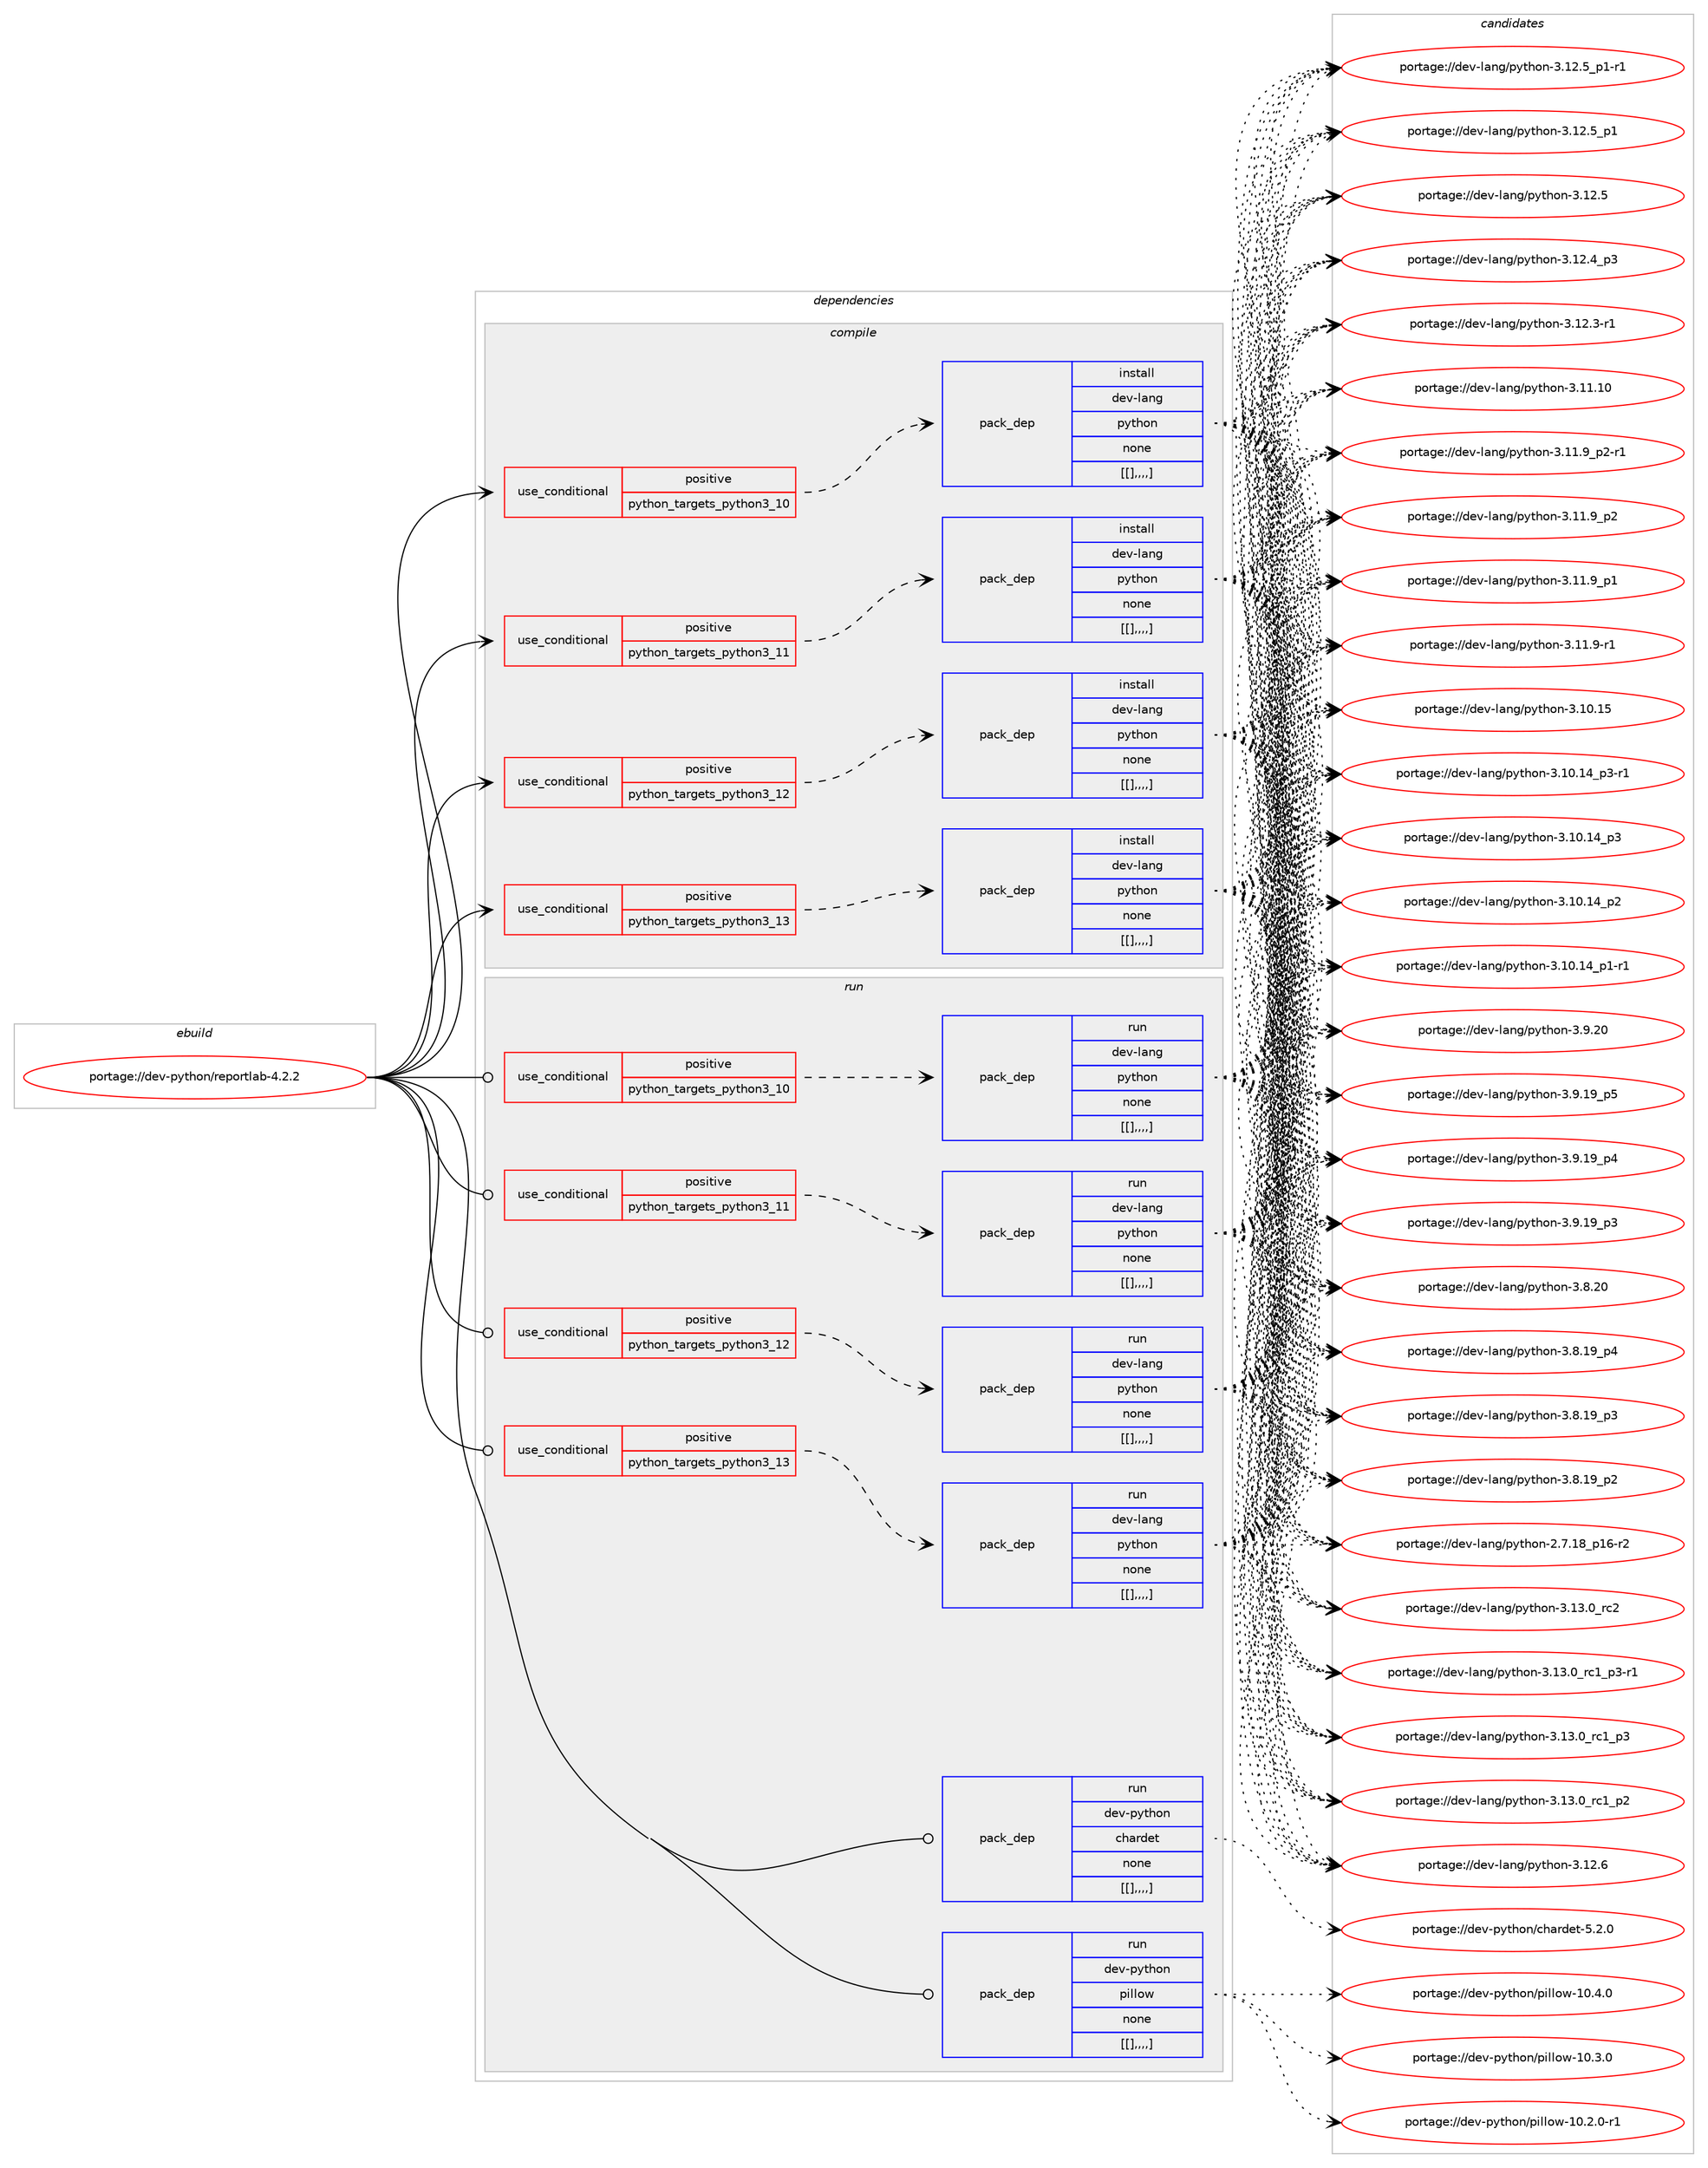 digraph prolog {

# *************
# Graph options
# *************

newrank=true;
concentrate=true;
compound=true;
graph [rankdir=LR,fontname=Helvetica,fontsize=10,ranksep=1.5];#, ranksep=2.5, nodesep=0.2];
edge  [arrowhead=vee];
node  [fontname=Helvetica,fontsize=10];

# **********
# The ebuild
# **********

subgraph cluster_leftcol {
color=gray;
label=<<i>ebuild</i>>;
id [label="portage://dev-python/reportlab-4.2.2", color=red, width=4, href="../dev-python/reportlab-4.2.2.svg"];
}

# ****************
# The dependencies
# ****************

subgraph cluster_midcol {
color=gray;
label=<<i>dependencies</i>>;
subgraph cluster_compile {
fillcolor="#eeeeee";
style=filled;
label=<<i>compile</i>>;
subgraph cond39956 {
dependency163893 [label=<<TABLE BORDER="0" CELLBORDER="1" CELLSPACING="0" CELLPADDING="4"><TR><TD ROWSPAN="3" CELLPADDING="10">use_conditional</TD></TR><TR><TD>positive</TD></TR><TR><TD>python_targets_python3_10</TD></TR></TABLE>>, shape=none, color=red];
subgraph pack122676 {
dependency163894 [label=<<TABLE BORDER="0" CELLBORDER="1" CELLSPACING="0" CELLPADDING="4" WIDTH="220"><TR><TD ROWSPAN="6" CELLPADDING="30">pack_dep</TD></TR><TR><TD WIDTH="110">install</TD></TR><TR><TD>dev-lang</TD></TR><TR><TD>python</TD></TR><TR><TD>none</TD></TR><TR><TD>[[],,,,]</TD></TR></TABLE>>, shape=none, color=blue];
}
dependency163893:e -> dependency163894:w [weight=20,style="dashed",arrowhead="vee"];
}
id:e -> dependency163893:w [weight=20,style="solid",arrowhead="vee"];
subgraph cond39957 {
dependency163895 [label=<<TABLE BORDER="0" CELLBORDER="1" CELLSPACING="0" CELLPADDING="4"><TR><TD ROWSPAN="3" CELLPADDING="10">use_conditional</TD></TR><TR><TD>positive</TD></TR><TR><TD>python_targets_python3_11</TD></TR></TABLE>>, shape=none, color=red];
subgraph pack122677 {
dependency163896 [label=<<TABLE BORDER="0" CELLBORDER="1" CELLSPACING="0" CELLPADDING="4" WIDTH="220"><TR><TD ROWSPAN="6" CELLPADDING="30">pack_dep</TD></TR><TR><TD WIDTH="110">install</TD></TR><TR><TD>dev-lang</TD></TR><TR><TD>python</TD></TR><TR><TD>none</TD></TR><TR><TD>[[],,,,]</TD></TR></TABLE>>, shape=none, color=blue];
}
dependency163895:e -> dependency163896:w [weight=20,style="dashed",arrowhead="vee"];
}
id:e -> dependency163895:w [weight=20,style="solid",arrowhead="vee"];
subgraph cond39958 {
dependency163897 [label=<<TABLE BORDER="0" CELLBORDER="1" CELLSPACING="0" CELLPADDING="4"><TR><TD ROWSPAN="3" CELLPADDING="10">use_conditional</TD></TR><TR><TD>positive</TD></TR><TR><TD>python_targets_python3_12</TD></TR></TABLE>>, shape=none, color=red];
subgraph pack122678 {
dependency163898 [label=<<TABLE BORDER="0" CELLBORDER="1" CELLSPACING="0" CELLPADDING="4" WIDTH="220"><TR><TD ROWSPAN="6" CELLPADDING="30">pack_dep</TD></TR><TR><TD WIDTH="110">install</TD></TR><TR><TD>dev-lang</TD></TR><TR><TD>python</TD></TR><TR><TD>none</TD></TR><TR><TD>[[],,,,]</TD></TR></TABLE>>, shape=none, color=blue];
}
dependency163897:e -> dependency163898:w [weight=20,style="dashed",arrowhead="vee"];
}
id:e -> dependency163897:w [weight=20,style="solid",arrowhead="vee"];
subgraph cond39959 {
dependency163899 [label=<<TABLE BORDER="0" CELLBORDER="1" CELLSPACING="0" CELLPADDING="4"><TR><TD ROWSPAN="3" CELLPADDING="10">use_conditional</TD></TR><TR><TD>positive</TD></TR><TR><TD>python_targets_python3_13</TD></TR></TABLE>>, shape=none, color=red];
subgraph pack122679 {
dependency163900 [label=<<TABLE BORDER="0" CELLBORDER="1" CELLSPACING="0" CELLPADDING="4" WIDTH="220"><TR><TD ROWSPAN="6" CELLPADDING="30">pack_dep</TD></TR><TR><TD WIDTH="110">install</TD></TR><TR><TD>dev-lang</TD></TR><TR><TD>python</TD></TR><TR><TD>none</TD></TR><TR><TD>[[],,,,]</TD></TR></TABLE>>, shape=none, color=blue];
}
dependency163899:e -> dependency163900:w [weight=20,style="dashed",arrowhead="vee"];
}
id:e -> dependency163899:w [weight=20,style="solid",arrowhead="vee"];
}
subgraph cluster_compileandrun {
fillcolor="#eeeeee";
style=filled;
label=<<i>compile and run</i>>;
}
subgraph cluster_run {
fillcolor="#eeeeee";
style=filled;
label=<<i>run</i>>;
subgraph cond39960 {
dependency163901 [label=<<TABLE BORDER="0" CELLBORDER="1" CELLSPACING="0" CELLPADDING="4"><TR><TD ROWSPAN="3" CELLPADDING="10">use_conditional</TD></TR><TR><TD>positive</TD></TR><TR><TD>python_targets_python3_10</TD></TR></TABLE>>, shape=none, color=red];
subgraph pack122680 {
dependency163902 [label=<<TABLE BORDER="0" CELLBORDER="1" CELLSPACING="0" CELLPADDING="4" WIDTH="220"><TR><TD ROWSPAN="6" CELLPADDING="30">pack_dep</TD></TR><TR><TD WIDTH="110">run</TD></TR><TR><TD>dev-lang</TD></TR><TR><TD>python</TD></TR><TR><TD>none</TD></TR><TR><TD>[[],,,,]</TD></TR></TABLE>>, shape=none, color=blue];
}
dependency163901:e -> dependency163902:w [weight=20,style="dashed",arrowhead="vee"];
}
id:e -> dependency163901:w [weight=20,style="solid",arrowhead="odot"];
subgraph cond39961 {
dependency163903 [label=<<TABLE BORDER="0" CELLBORDER="1" CELLSPACING="0" CELLPADDING="4"><TR><TD ROWSPAN="3" CELLPADDING="10">use_conditional</TD></TR><TR><TD>positive</TD></TR><TR><TD>python_targets_python3_11</TD></TR></TABLE>>, shape=none, color=red];
subgraph pack122681 {
dependency163904 [label=<<TABLE BORDER="0" CELLBORDER="1" CELLSPACING="0" CELLPADDING="4" WIDTH="220"><TR><TD ROWSPAN="6" CELLPADDING="30">pack_dep</TD></TR><TR><TD WIDTH="110">run</TD></TR><TR><TD>dev-lang</TD></TR><TR><TD>python</TD></TR><TR><TD>none</TD></TR><TR><TD>[[],,,,]</TD></TR></TABLE>>, shape=none, color=blue];
}
dependency163903:e -> dependency163904:w [weight=20,style="dashed",arrowhead="vee"];
}
id:e -> dependency163903:w [weight=20,style="solid",arrowhead="odot"];
subgraph cond39962 {
dependency163905 [label=<<TABLE BORDER="0" CELLBORDER="1" CELLSPACING="0" CELLPADDING="4"><TR><TD ROWSPAN="3" CELLPADDING="10">use_conditional</TD></TR><TR><TD>positive</TD></TR><TR><TD>python_targets_python3_12</TD></TR></TABLE>>, shape=none, color=red];
subgraph pack122682 {
dependency163906 [label=<<TABLE BORDER="0" CELLBORDER="1" CELLSPACING="0" CELLPADDING="4" WIDTH="220"><TR><TD ROWSPAN="6" CELLPADDING="30">pack_dep</TD></TR><TR><TD WIDTH="110">run</TD></TR><TR><TD>dev-lang</TD></TR><TR><TD>python</TD></TR><TR><TD>none</TD></TR><TR><TD>[[],,,,]</TD></TR></TABLE>>, shape=none, color=blue];
}
dependency163905:e -> dependency163906:w [weight=20,style="dashed",arrowhead="vee"];
}
id:e -> dependency163905:w [weight=20,style="solid",arrowhead="odot"];
subgraph cond39963 {
dependency163907 [label=<<TABLE BORDER="0" CELLBORDER="1" CELLSPACING="0" CELLPADDING="4"><TR><TD ROWSPAN="3" CELLPADDING="10">use_conditional</TD></TR><TR><TD>positive</TD></TR><TR><TD>python_targets_python3_13</TD></TR></TABLE>>, shape=none, color=red];
subgraph pack122683 {
dependency163908 [label=<<TABLE BORDER="0" CELLBORDER="1" CELLSPACING="0" CELLPADDING="4" WIDTH="220"><TR><TD ROWSPAN="6" CELLPADDING="30">pack_dep</TD></TR><TR><TD WIDTH="110">run</TD></TR><TR><TD>dev-lang</TD></TR><TR><TD>python</TD></TR><TR><TD>none</TD></TR><TR><TD>[[],,,,]</TD></TR></TABLE>>, shape=none, color=blue];
}
dependency163907:e -> dependency163908:w [weight=20,style="dashed",arrowhead="vee"];
}
id:e -> dependency163907:w [weight=20,style="solid",arrowhead="odot"];
subgraph pack122684 {
dependency163909 [label=<<TABLE BORDER="0" CELLBORDER="1" CELLSPACING="0" CELLPADDING="4" WIDTH="220"><TR><TD ROWSPAN="6" CELLPADDING="30">pack_dep</TD></TR><TR><TD WIDTH="110">run</TD></TR><TR><TD>dev-python</TD></TR><TR><TD>chardet</TD></TR><TR><TD>none</TD></TR><TR><TD>[[],,,,]</TD></TR></TABLE>>, shape=none, color=blue];
}
id:e -> dependency163909:w [weight=20,style="solid",arrowhead="odot"];
subgraph pack122685 {
dependency163910 [label=<<TABLE BORDER="0" CELLBORDER="1" CELLSPACING="0" CELLPADDING="4" WIDTH="220"><TR><TD ROWSPAN="6" CELLPADDING="30">pack_dep</TD></TR><TR><TD WIDTH="110">run</TD></TR><TR><TD>dev-python</TD></TR><TR><TD>pillow</TD></TR><TR><TD>none</TD></TR><TR><TD>[[],,,,]</TD></TR></TABLE>>, shape=none, color=blue];
}
id:e -> dependency163910:w [weight=20,style="solid",arrowhead="odot"];
}
}

# **************
# The candidates
# **************

subgraph cluster_choices {
rank=same;
color=gray;
label=<<i>candidates</i>>;

subgraph choice122676 {
color=black;
nodesep=1;
choice10010111845108971101034711212111610411111045514649514648951149950 [label="portage://dev-lang/python-3.13.0_rc2", color=red, width=4,href="../dev-lang/python-3.13.0_rc2.svg"];
choice1001011184510897110103471121211161041111104551464951464895114994995112514511449 [label="portage://dev-lang/python-3.13.0_rc1_p3-r1", color=red, width=4,href="../dev-lang/python-3.13.0_rc1_p3-r1.svg"];
choice100101118451089711010347112121116104111110455146495146489511499499511251 [label="portage://dev-lang/python-3.13.0_rc1_p3", color=red, width=4,href="../dev-lang/python-3.13.0_rc1_p3.svg"];
choice100101118451089711010347112121116104111110455146495146489511499499511250 [label="portage://dev-lang/python-3.13.0_rc1_p2", color=red, width=4,href="../dev-lang/python-3.13.0_rc1_p2.svg"];
choice10010111845108971101034711212111610411111045514649504654 [label="portage://dev-lang/python-3.12.6", color=red, width=4,href="../dev-lang/python-3.12.6.svg"];
choice1001011184510897110103471121211161041111104551464950465395112494511449 [label="portage://dev-lang/python-3.12.5_p1-r1", color=red, width=4,href="../dev-lang/python-3.12.5_p1-r1.svg"];
choice100101118451089711010347112121116104111110455146495046539511249 [label="portage://dev-lang/python-3.12.5_p1", color=red, width=4,href="../dev-lang/python-3.12.5_p1.svg"];
choice10010111845108971101034711212111610411111045514649504653 [label="portage://dev-lang/python-3.12.5", color=red, width=4,href="../dev-lang/python-3.12.5.svg"];
choice100101118451089711010347112121116104111110455146495046529511251 [label="portage://dev-lang/python-3.12.4_p3", color=red, width=4,href="../dev-lang/python-3.12.4_p3.svg"];
choice100101118451089711010347112121116104111110455146495046514511449 [label="portage://dev-lang/python-3.12.3-r1", color=red, width=4,href="../dev-lang/python-3.12.3-r1.svg"];
choice1001011184510897110103471121211161041111104551464949464948 [label="portage://dev-lang/python-3.11.10", color=red, width=4,href="../dev-lang/python-3.11.10.svg"];
choice1001011184510897110103471121211161041111104551464949465795112504511449 [label="portage://dev-lang/python-3.11.9_p2-r1", color=red, width=4,href="../dev-lang/python-3.11.9_p2-r1.svg"];
choice100101118451089711010347112121116104111110455146494946579511250 [label="portage://dev-lang/python-3.11.9_p2", color=red, width=4,href="../dev-lang/python-3.11.9_p2.svg"];
choice100101118451089711010347112121116104111110455146494946579511249 [label="portage://dev-lang/python-3.11.9_p1", color=red, width=4,href="../dev-lang/python-3.11.9_p1.svg"];
choice100101118451089711010347112121116104111110455146494946574511449 [label="portage://dev-lang/python-3.11.9-r1", color=red, width=4,href="../dev-lang/python-3.11.9-r1.svg"];
choice1001011184510897110103471121211161041111104551464948464953 [label="portage://dev-lang/python-3.10.15", color=red, width=4,href="../dev-lang/python-3.10.15.svg"];
choice100101118451089711010347112121116104111110455146494846495295112514511449 [label="portage://dev-lang/python-3.10.14_p3-r1", color=red, width=4,href="../dev-lang/python-3.10.14_p3-r1.svg"];
choice10010111845108971101034711212111610411111045514649484649529511251 [label="portage://dev-lang/python-3.10.14_p3", color=red, width=4,href="../dev-lang/python-3.10.14_p3.svg"];
choice10010111845108971101034711212111610411111045514649484649529511250 [label="portage://dev-lang/python-3.10.14_p2", color=red, width=4,href="../dev-lang/python-3.10.14_p2.svg"];
choice100101118451089711010347112121116104111110455146494846495295112494511449 [label="portage://dev-lang/python-3.10.14_p1-r1", color=red, width=4,href="../dev-lang/python-3.10.14_p1-r1.svg"];
choice10010111845108971101034711212111610411111045514657465048 [label="portage://dev-lang/python-3.9.20", color=red, width=4,href="../dev-lang/python-3.9.20.svg"];
choice100101118451089711010347112121116104111110455146574649579511253 [label="portage://dev-lang/python-3.9.19_p5", color=red, width=4,href="../dev-lang/python-3.9.19_p5.svg"];
choice100101118451089711010347112121116104111110455146574649579511252 [label="portage://dev-lang/python-3.9.19_p4", color=red, width=4,href="../dev-lang/python-3.9.19_p4.svg"];
choice100101118451089711010347112121116104111110455146574649579511251 [label="portage://dev-lang/python-3.9.19_p3", color=red, width=4,href="../dev-lang/python-3.9.19_p3.svg"];
choice10010111845108971101034711212111610411111045514656465048 [label="portage://dev-lang/python-3.8.20", color=red, width=4,href="../dev-lang/python-3.8.20.svg"];
choice100101118451089711010347112121116104111110455146564649579511252 [label="portage://dev-lang/python-3.8.19_p4", color=red, width=4,href="../dev-lang/python-3.8.19_p4.svg"];
choice100101118451089711010347112121116104111110455146564649579511251 [label="portage://dev-lang/python-3.8.19_p3", color=red, width=4,href="../dev-lang/python-3.8.19_p3.svg"];
choice100101118451089711010347112121116104111110455146564649579511250 [label="portage://dev-lang/python-3.8.19_p2", color=red, width=4,href="../dev-lang/python-3.8.19_p2.svg"];
choice100101118451089711010347112121116104111110455046554649569511249544511450 [label="portage://dev-lang/python-2.7.18_p16-r2", color=red, width=4,href="../dev-lang/python-2.7.18_p16-r2.svg"];
dependency163894:e -> choice10010111845108971101034711212111610411111045514649514648951149950:w [style=dotted,weight="100"];
dependency163894:e -> choice1001011184510897110103471121211161041111104551464951464895114994995112514511449:w [style=dotted,weight="100"];
dependency163894:e -> choice100101118451089711010347112121116104111110455146495146489511499499511251:w [style=dotted,weight="100"];
dependency163894:e -> choice100101118451089711010347112121116104111110455146495146489511499499511250:w [style=dotted,weight="100"];
dependency163894:e -> choice10010111845108971101034711212111610411111045514649504654:w [style=dotted,weight="100"];
dependency163894:e -> choice1001011184510897110103471121211161041111104551464950465395112494511449:w [style=dotted,weight="100"];
dependency163894:e -> choice100101118451089711010347112121116104111110455146495046539511249:w [style=dotted,weight="100"];
dependency163894:e -> choice10010111845108971101034711212111610411111045514649504653:w [style=dotted,weight="100"];
dependency163894:e -> choice100101118451089711010347112121116104111110455146495046529511251:w [style=dotted,weight="100"];
dependency163894:e -> choice100101118451089711010347112121116104111110455146495046514511449:w [style=dotted,weight="100"];
dependency163894:e -> choice1001011184510897110103471121211161041111104551464949464948:w [style=dotted,weight="100"];
dependency163894:e -> choice1001011184510897110103471121211161041111104551464949465795112504511449:w [style=dotted,weight="100"];
dependency163894:e -> choice100101118451089711010347112121116104111110455146494946579511250:w [style=dotted,weight="100"];
dependency163894:e -> choice100101118451089711010347112121116104111110455146494946579511249:w [style=dotted,weight="100"];
dependency163894:e -> choice100101118451089711010347112121116104111110455146494946574511449:w [style=dotted,weight="100"];
dependency163894:e -> choice1001011184510897110103471121211161041111104551464948464953:w [style=dotted,weight="100"];
dependency163894:e -> choice100101118451089711010347112121116104111110455146494846495295112514511449:w [style=dotted,weight="100"];
dependency163894:e -> choice10010111845108971101034711212111610411111045514649484649529511251:w [style=dotted,weight="100"];
dependency163894:e -> choice10010111845108971101034711212111610411111045514649484649529511250:w [style=dotted,weight="100"];
dependency163894:e -> choice100101118451089711010347112121116104111110455146494846495295112494511449:w [style=dotted,weight="100"];
dependency163894:e -> choice10010111845108971101034711212111610411111045514657465048:w [style=dotted,weight="100"];
dependency163894:e -> choice100101118451089711010347112121116104111110455146574649579511253:w [style=dotted,weight="100"];
dependency163894:e -> choice100101118451089711010347112121116104111110455146574649579511252:w [style=dotted,weight="100"];
dependency163894:e -> choice100101118451089711010347112121116104111110455146574649579511251:w [style=dotted,weight="100"];
dependency163894:e -> choice10010111845108971101034711212111610411111045514656465048:w [style=dotted,weight="100"];
dependency163894:e -> choice100101118451089711010347112121116104111110455146564649579511252:w [style=dotted,weight="100"];
dependency163894:e -> choice100101118451089711010347112121116104111110455146564649579511251:w [style=dotted,weight="100"];
dependency163894:e -> choice100101118451089711010347112121116104111110455146564649579511250:w [style=dotted,weight="100"];
dependency163894:e -> choice100101118451089711010347112121116104111110455046554649569511249544511450:w [style=dotted,weight="100"];
}
subgraph choice122677 {
color=black;
nodesep=1;
choice10010111845108971101034711212111610411111045514649514648951149950 [label="portage://dev-lang/python-3.13.0_rc2", color=red, width=4,href="../dev-lang/python-3.13.0_rc2.svg"];
choice1001011184510897110103471121211161041111104551464951464895114994995112514511449 [label="portage://dev-lang/python-3.13.0_rc1_p3-r1", color=red, width=4,href="../dev-lang/python-3.13.0_rc1_p3-r1.svg"];
choice100101118451089711010347112121116104111110455146495146489511499499511251 [label="portage://dev-lang/python-3.13.0_rc1_p3", color=red, width=4,href="../dev-lang/python-3.13.0_rc1_p3.svg"];
choice100101118451089711010347112121116104111110455146495146489511499499511250 [label="portage://dev-lang/python-3.13.0_rc1_p2", color=red, width=4,href="../dev-lang/python-3.13.0_rc1_p2.svg"];
choice10010111845108971101034711212111610411111045514649504654 [label="portage://dev-lang/python-3.12.6", color=red, width=4,href="../dev-lang/python-3.12.6.svg"];
choice1001011184510897110103471121211161041111104551464950465395112494511449 [label="portage://dev-lang/python-3.12.5_p1-r1", color=red, width=4,href="../dev-lang/python-3.12.5_p1-r1.svg"];
choice100101118451089711010347112121116104111110455146495046539511249 [label="portage://dev-lang/python-3.12.5_p1", color=red, width=4,href="../dev-lang/python-3.12.5_p1.svg"];
choice10010111845108971101034711212111610411111045514649504653 [label="portage://dev-lang/python-3.12.5", color=red, width=4,href="../dev-lang/python-3.12.5.svg"];
choice100101118451089711010347112121116104111110455146495046529511251 [label="portage://dev-lang/python-3.12.4_p3", color=red, width=4,href="../dev-lang/python-3.12.4_p3.svg"];
choice100101118451089711010347112121116104111110455146495046514511449 [label="portage://dev-lang/python-3.12.3-r1", color=red, width=4,href="../dev-lang/python-3.12.3-r1.svg"];
choice1001011184510897110103471121211161041111104551464949464948 [label="portage://dev-lang/python-3.11.10", color=red, width=4,href="../dev-lang/python-3.11.10.svg"];
choice1001011184510897110103471121211161041111104551464949465795112504511449 [label="portage://dev-lang/python-3.11.9_p2-r1", color=red, width=4,href="../dev-lang/python-3.11.9_p2-r1.svg"];
choice100101118451089711010347112121116104111110455146494946579511250 [label="portage://dev-lang/python-3.11.9_p2", color=red, width=4,href="../dev-lang/python-3.11.9_p2.svg"];
choice100101118451089711010347112121116104111110455146494946579511249 [label="portage://dev-lang/python-3.11.9_p1", color=red, width=4,href="../dev-lang/python-3.11.9_p1.svg"];
choice100101118451089711010347112121116104111110455146494946574511449 [label="portage://dev-lang/python-3.11.9-r1", color=red, width=4,href="../dev-lang/python-3.11.9-r1.svg"];
choice1001011184510897110103471121211161041111104551464948464953 [label="portage://dev-lang/python-3.10.15", color=red, width=4,href="../dev-lang/python-3.10.15.svg"];
choice100101118451089711010347112121116104111110455146494846495295112514511449 [label="portage://dev-lang/python-3.10.14_p3-r1", color=red, width=4,href="../dev-lang/python-3.10.14_p3-r1.svg"];
choice10010111845108971101034711212111610411111045514649484649529511251 [label="portage://dev-lang/python-3.10.14_p3", color=red, width=4,href="../dev-lang/python-3.10.14_p3.svg"];
choice10010111845108971101034711212111610411111045514649484649529511250 [label="portage://dev-lang/python-3.10.14_p2", color=red, width=4,href="../dev-lang/python-3.10.14_p2.svg"];
choice100101118451089711010347112121116104111110455146494846495295112494511449 [label="portage://dev-lang/python-3.10.14_p1-r1", color=red, width=4,href="../dev-lang/python-3.10.14_p1-r1.svg"];
choice10010111845108971101034711212111610411111045514657465048 [label="portage://dev-lang/python-3.9.20", color=red, width=4,href="../dev-lang/python-3.9.20.svg"];
choice100101118451089711010347112121116104111110455146574649579511253 [label="portage://dev-lang/python-3.9.19_p5", color=red, width=4,href="../dev-lang/python-3.9.19_p5.svg"];
choice100101118451089711010347112121116104111110455146574649579511252 [label="portage://dev-lang/python-3.9.19_p4", color=red, width=4,href="../dev-lang/python-3.9.19_p4.svg"];
choice100101118451089711010347112121116104111110455146574649579511251 [label="portage://dev-lang/python-3.9.19_p3", color=red, width=4,href="../dev-lang/python-3.9.19_p3.svg"];
choice10010111845108971101034711212111610411111045514656465048 [label="portage://dev-lang/python-3.8.20", color=red, width=4,href="../dev-lang/python-3.8.20.svg"];
choice100101118451089711010347112121116104111110455146564649579511252 [label="portage://dev-lang/python-3.8.19_p4", color=red, width=4,href="../dev-lang/python-3.8.19_p4.svg"];
choice100101118451089711010347112121116104111110455146564649579511251 [label="portage://dev-lang/python-3.8.19_p3", color=red, width=4,href="../dev-lang/python-3.8.19_p3.svg"];
choice100101118451089711010347112121116104111110455146564649579511250 [label="portage://dev-lang/python-3.8.19_p2", color=red, width=4,href="../dev-lang/python-3.8.19_p2.svg"];
choice100101118451089711010347112121116104111110455046554649569511249544511450 [label="portage://dev-lang/python-2.7.18_p16-r2", color=red, width=4,href="../dev-lang/python-2.7.18_p16-r2.svg"];
dependency163896:e -> choice10010111845108971101034711212111610411111045514649514648951149950:w [style=dotted,weight="100"];
dependency163896:e -> choice1001011184510897110103471121211161041111104551464951464895114994995112514511449:w [style=dotted,weight="100"];
dependency163896:e -> choice100101118451089711010347112121116104111110455146495146489511499499511251:w [style=dotted,weight="100"];
dependency163896:e -> choice100101118451089711010347112121116104111110455146495146489511499499511250:w [style=dotted,weight="100"];
dependency163896:e -> choice10010111845108971101034711212111610411111045514649504654:w [style=dotted,weight="100"];
dependency163896:e -> choice1001011184510897110103471121211161041111104551464950465395112494511449:w [style=dotted,weight="100"];
dependency163896:e -> choice100101118451089711010347112121116104111110455146495046539511249:w [style=dotted,weight="100"];
dependency163896:e -> choice10010111845108971101034711212111610411111045514649504653:w [style=dotted,weight="100"];
dependency163896:e -> choice100101118451089711010347112121116104111110455146495046529511251:w [style=dotted,weight="100"];
dependency163896:e -> choice100101118451089711010347112121116104111110455146495046514511449:w [style=dotted,weight="100"];
dependency163896:e -> choice1001011184510897110103471121211161041111104551464949464948:w [style=dotted,weight="100"];
dependency163896:e -> choice1001011184510897110103471121211161041111104551464949465795112504511449:w [style=dotted,weight="100"];
dependency163896:e -> choice100101118451089711010347112121116104111110455146494946579511250:w [style=dotted,weight="100"];
dependency163896:e -> choice100101118451089711010347112121116104111110455146494946579511249:w [style=dotted,weight="100"];
dependency163896:e -> choice100101118451089711010347112121116104111110455146494946574511449:w [style=dotted,weight="100"];
dependency163896:e -> choice1001011184510897110103471121211161041111104551464948464953:w [style=dotted,weight="100"];
dependency163896:e -> choice100101118451089711010347112121116104111110455146494846495295112514511449:w [style=dotted,weight="100"];
dependency163896:e -> choice10010111845108971101034711212111610411111045514649484649529511251:w [style=dotted,weight="100"];
dependency163896:e -> choice10010111845108971101034711212111610411111045514649484649529511250:w [style=dotted,weight="100"];
dependency163896:e -> choice100101118451089711010347112121116104111110455146494846495295112494511449:w [style=dotted,weight="100"];
dependency163896:e -> choice10010111845108971101034711212111610411111045514657465048:w [style=dotted,weight="100"];
dependency163896:e -> choice100101118451089711010347112121116104111110455146574649579511253:w [style=dotted,weight="100"];
dependency163896:e -> choice100101118451089711010347112121116104111110455146574649579511252:w [style=dotted,weight="100"];
dependency163896:e -> choice100101118451089711010347112121116104111110455146574649579511251:w [style=dotted,weight="100"];
dependency163896:e -> choice10010111845108971101034711212111610411111045514656465048:w [style=dotted,weight="100"];
dependency163896:e -> choice100101118451089711010347112121116104111110455146564649579511252:w [style=dotted,weight="100"];
dependency163896:e -> choice100101118451089711010347112121116104111110455146564649579511251:w [style=dotted,weight="100"];
dependency163896:e -> choice100101118451089711010347112121116104111110455146564649579511250:w [style=dotted,weight="100"];
dependency163896:e -> choice100101118451089711010347112121116104111110455046554649569511249544511450:w [style=dotted,weight="100"];
}
subgraph choice122678 {
color=black;
nodesep=1;
choice10010111845108971101034711212111610411111045514649514648951149950 [label="portage://dev-lang/python-3.13.0_rc2", color=red, width=4,href="../dev-lang/python-3.13.0_rc2.svg"];
choice1001011184510897110103471121211161041111104551464951464895114994995112514511449 [label="portage://dev-lang/python-3.13.0_rc1_p3-r1", color=red, width=4,href="../dev-lang/python-3.13.0_rc1_p3-r1.svg"];
choice100101118451089711010347112121116104111110455146495146489511499499511251 [label="portage://dev-lang/python-3.13.0_rc1_p3", color=red, width=4,href="../dev-lang/python-3.13.0_rc1_p3.svg"];
choice100101118451089711010347112121116104111110455146495146489511499499511250 [label="portage://dev-lang/python-3.13.0_rc1_p2", color=red, width=4,href="../dev-lang/python-3.13.0_rc1_p2.svg"];
choice10010111845108971101034711212111610411111045514649504654 [label="portage://dev-lang/python-3.12.6", color=red, width=4,href="../dev-lang/python-3.12.6.svg"];
choice1001011184510897110103471121211161041111104551464950465395112494511449 [label="portage://dev-lang/python-3.12.5_p1-r1", color=red, width=4,href="../dev-lang/python-3.12.5_p1-r1.svg"];
choice100101118451089711010347112121116104111110455146495046539511249 [label="portage://dev-lang/python-3.12.5_p1", color=red, width=4,href="../dev-lang/python-3.12.5_p1.svg"];
choice10010111845108971101034711212111610411111045514649504653 [label="portage://dev-lang/python-3.12.5", color=red, width=4,href="../dev-lang/python-3.12.5.svg"];
choice100101118451089711010347112121116104111110455146495046529511251 [label="portage://dev-lang/python-3.12.4_p3", color=red, width=4,href="../dev-lang/python-3.12.4_p3.svg"];
choice100101118451089711010347112121116104111110455146495046514511449 [label="portage://dev-lang/python-3.12.3-r1", color=red, width=4,href="../dev-lang/python-3.12.3-r1.svg"];
choice1001011184510897110103471121211161041111104551464949464948 [label="portage://dev-lang/python-3.11.10", color=red, width=4,href="../dev-lang/python-3.11.10.svg"];
choice1001011184510897110103471121211161041111104551464949465795112504511449 [label="portage://dev-lang/python-3.11.9_p2-r1", color=red, width=4,href="../dev-lang/python-3.11.9_p2-r1.svg"];
choice100101118451089711010347112121116104111110455146494946579511250 [label="portage://dev-lang/python-3.11.9_p2", color=red, width=4,href="../dev-lang/python-3.11.9_p2.svg"];
choice100101118451089711010347112121116104111110455146494946579511249 [label="portage://dev-lang/python-3.11.9_p1", color=red, width=4,href="../dev-lang/python-3.11.9_p1.svg"];
choice100101118451089711010347112121116104111110455146494946574511449 [label="portage://dev-lang/python-3.11.9-r1", color=red, width=4,href="../dev-lang/python-3.11.9-r1.svg"];
choice1001011184510897110103471121211161041111104551464948464953 [label="portage://dev-lang/python-3.10.15", color=red, width=4,href="../dev-lang/python-3.10.15.svg"];
choice100101118451089711010347112121116104111110455146494846495295112514511449 [label="portage://dev-lang/python-3.10.14_p3-r1", color=red, width=4,href="../dev-lang/python-3.10.14_p3-r1.svg"];
choice10010111845108971101034711212111610411111045514649484649529511251 [label="portage://dev-lang/python-3.10.14_p3", color=red, width=4,href="../dev-lang/python-3.10.14_p3.svg"];
choice10010111845108971101034711212111610411111045514649484649529511250 [label="portage://dev-lang/python-3.10.14_p2", color=red, width=4,href="../dev-lang/python-3.10.14_p2.svg"];
choice100101118451089711010347112121116104111110455146494846495295112494511449 [label="portage://dev-lang/python-3.10.14_p1-r1", color=red, width=4,href="../dev-lang/python-3.10.14_p1-r1.svg"];
choice10010111845108971101034711212111610411111045514657465048 [label="portage://dev-lang/python-3.9.20", color=red, width=4,href="../dev-lang/python-3.9.20.svg"];
choice100101118451089711010347112121116104111110455146574649579511253 [label="portage://dev-lang/python-3.9.19_p5", color=red, width=4,href="../dev-lang/python-3.9.19_p5.svg"];
choice100101118451089711010347112121116104111110455146574649579511252 [label="portage://dev-lang/python-3.9.19_p4", color=red, width=4,href="../dev-lang/python-3.9.19_p4.svg"];
choice100101118451089711010347112121116104111110455146574649579511251 [label="portage://dev-lang/python-3.9.19_p3", color=red, width=4,href="../dev-lang/python-3.9.19_p3.svg"];
choice10010111845108971101034711212111610411111045514656465048 [label="portage://dev-lang/python-3.8.20", color=red, width=4,href="../dev-lang/python-3.8.20.svg"];
choice100101118451089711010347112121116104111110455146564649579511252 [label="portage://dev-lang/python-3.8.19_p4", color=red, width=4,href="../dev-lang/python-3.8.19_p4.svg"];
choice100101118451089711010347112121116104111110455146564649579511251 [label="portage://dev-lang/python-3.8.19_p3", color=red, width=4,href="../dev-lang/python-3.8.19_p3.svg"];
choice100101118451089711010347112121116104111110455146564649579511250 [label="portage://dev-lang/python-3.8.19_p2", color=red, width=4,href="../dev-lang/python-3.8.19_p2.svg"];
choice100101118451089711010347112121116104111110455046554649569511249544511450 [label="portage://dev-lang/python-2.7.18_p16-r2", color=red, width=4,href="../dev-lang/python-2.7.18_p16-r2.svg"];
dependency163898:e -> choice10010111845108971101034711212111610411111045514649514648951149950:w [style=dotted,weight="100"];
dependency163898:e -> choice1001011184510897110103471121211161041111104551464951464895114994995112514511449:w [style=dotted,weight="100"];
dependency163898:e -> choice100101118451089711010347112121116104111110455146495146489511499499511251:w [style=dotted,weight="100"];
dependency163898:e -> choice100101118451089711010347112121116104111110455146495146489511499499511250:w [style=dotted,weight="100"];
dependency163898:e -> choice10010111845108971101034711212111610411111045514649504654:w [style=dotted,weight="100"];
dependency163898:e -> choice1001011184510897110103471121211161041111104551464950465395112494511449:w [style=dotted,weight="100"];
dependency163898:e -> choice100101118451089711010347112121116104111110455146495046539511249:w [style=dotted,weight="100"];
dependency163898:e -> choice10010111845108971101034711212111610411111045514649504653:w [style=dotted,weight="100"];
dependency163898:e -> choice100101118451089711010347112121116104111110455146495046529511251:w [style=dotted,weight="100"];
dependency163898:e -> choice100101118451089711010347112121116104111110455146495046514511449:w [style=dotted,weight="100"];
dependency163898:e -> choice1001011184510897110103471121211161041111104551464949464948:w [style=dotted,weight="100"];
dependency163898:e -> choice1001011184510897110103471121211161041111104551464949465795112504511449:w [style=dotted,weight="100"];
dependency163898:e -> choice100101118451089711010347112121116104111110455146494946579511250:w [style=dotted,weight="100"];
dependency163898:e -> choice100101118451089711010347112121116104111110455146494946579511249:w [style=dotted,weight="100"];
dependency163898:e -> choice100101118451089711010347112121116104111110455146494946574511449:w [style=dotted,weight="100"];
dependency163898:e -> choice1001011184510897110103471121211161041111104551464948464953:w [style=dotted,weight="100"];
dependency163898:e -> choice100101118451089711010347112121116104111110455146494846495295112514511449:w [style=dotted,weight="100"];
dependency163898:e -> choice10010111845108971101034711212111610411111045514649484649529511251:w [style=dotted,weight="100"];
dependency163898:e -> choice10010111845108971101034711212111610411111045514649484649529511250:w [style=dotted,weight="100"];
dependency163898:e -> choice100101118451089711010347112121116104111110455146494846495295112494511449:w [style=dotted,weight="100"];
dependency163898:e -> choice10010111845108971101034711212111610411111045514657465048:w [style=dotted,weight="100"];
dependency163898:e -> choice100101118451089711010347112121116104111110455146574649579511253:w [style=dotted,weight="100"];
dependency163898:e -> choice100101118451089711010347112121116104111110455146574649579511252:w [style=dotted,weight="100"];
dependency163898:e -> choice100101118451089711010347112121116104111110455146574649579511251:w [style=dotted,weight="100"];
dependency163898:e -> choice10010111845108971101034711212111610411111045514656465048:w [style=dotted,weight="100"];
dependency163898:e -> choice100101118451089711010347112121116104111110455146564649579511252:w [style=dotted,weight="100"];
dependency163898:e -> choice100101118451089711010347112121116104111110455146564649579511251:w [style=dotted,weight="100"];
dependency163898:e -> choice100101118451089711010347112121116104111110455146564649579511250:w [style=dotted,weight="100"];
dependency163898:e -> choice100101118451089711010347112121116104111110455046554649569511249544511450:w [style=dotted,weight="100"];
}
subgraph choice122679 {
color=black;
nodesep=1;
choice10010111845108971101034711212111610411111045514649514648951149950 [label="portage://dev-lang/python-3.13.0_rc2", color=red, width=4,href="../dev-lang/python-3.13.0_rc2.svg"];
choice1001011184510897110103471121211161041111104551464951464895114994995112514511449 [label="portage://dev-lang/python-3.13.0_rc1_p3-r1", color=red, width=4,href="../dev-lang/python-3.13.0_rc1_p3-r1.svg"];
choice100101118451089711010347112121116104111110455146495146489511499499511251 [label="portage://dev-lang/python-3.13.0_rc1_p3", color=red, width=4,href="../dev-lang/python-3.13.0_rc1_p3.svg"];
choice100101118451089711010347112121116104111110455146495146489511499499511250 [label="portage://dev-lang/python-3.13.0_rc1_p2", color=red, width=4,href="../dev-lang/python-3.13.0_rc1_p2.svg"];
choice10010111845108971101034711212111610411111045514649504654 [label="portage://dev-lang/python-3.12.6", color=red, width=4,href="../dev-lang/python-3.12.6.svg"];
choice1001011184510897110103471121211161041111104551464950465395112494511449 [label="portage://dev-lang/python-3.12.5_p1-r1", color=red, width=4,href="../dev-lang/python-3.12.5_p1-r1.svg"];
choice100101118451089711010347112121116104111110455146495046539511249 [label="portage://dev-lang/python-3.12.5_p1", color=red, width=4,href="../dev-lang/python-3.12.5_p1.svg"];
choice10010111845108971101034711212111610411111045514649504653 [label="portage://dev-lang/python-3.12.5", color=red, width=4,href="../dev-lang/python-3.12.5.svg"];
choice100101118451089711010347112121116104111110455146495046529511251 [label="portage://dev-lang/python-3.12.4_p3", color=red, width=4,href="../dev-lang/python-3.12.4_p3.svg"];
choice100101118451089711010347112121116104111110455146495046514511449 [label="portage://dev-lang/python-3.12.3-r1", color=red, width=4,href="../dev-lang/python-3.12.3-r1.svg"];
choice1001011184510897110103471121211161041111104551464949464948 [label="portage://dev-lang/python-3.11.10", color=red, width=4,href="../dev-lang/python-3.11.10.svg"];
choice1001011184510897110103471121211161041111104551464949465795112504511449 [label="portage://dev-lang/python-3.11.9_p2-r1", color=red, width=4,href="../dev-lang/python-3.11.9_p2-r1.svg"];
choice100101118451089711010347112121116104111110455146494946579511250 [label="portage://dev-lang/python-3.11.9_p2", color=red, width=4,href="../dev-lang/python-3.11.9_p2.svg"];
choice100101118451089711010347112121116104111110455146494946579511249 [label="portage://dev-lang/python-3.11.9_p1", color=red, width=4,href="../dev-lang/python-3.11.9_p1.svg"];
choice100101118451089711010347112121116104111110455146494946574511449 [label="portage://dev-lang/python-3.11.9-r1", color=red, width=4,href="../dev-lang/python-3.11.9-r1.svg"];
choice1001011184510897110103471121211161041111104551464948464953 [label="portage://dev-lang/python-3.10.15", color=red, width=4,href="../dev-lang/python-3.10.15.svg"];
choice100101118451089711010347112121116104111110455146494846495295112514511449 [label="portage://dev-lang/python-3.10.14_p3-r1", color=red, width=4,href="../dev-lang/python-3.10.14_p3-r1.svg"];
choice10010111845108971101034711212111610411111045514649484649529511251 [label="portage://dev-lang/python-3.10.14_p3", color=red, width=4,href="../dev-lang/python-3.10.14_p3.svg"];
choice10010111845108971101034711212111610411111045514649484649529511250 [label="portage://dev-lang/python-3.10.14_p2", color=red, width=4,href="../dev-lang/python-3.10.14_p2.svg"];
choice100101118451089711010347112121116104111110455146494846495295112494511449 [label="portage://dev-lang/python-3.10.14_p1-r1", color=red, width=4,href="../dev-lang/python-3.10.14_p1-r1.svg"];
choice10010111845108971101034711212111610411111045514657465048 [label="portage://dev-lang/python-3.9.20", color=red, width=4,href="../dev-lang/python-3.9.20.svg"];
choice100101118451089711010347112121116104111110455146574649579511253 [label="portage://dev-lang/python-3.9.19_p5", color=red, width=4,href="../dev-lang/python-3.9.19_p5.svg"];
choice100101118451089711010347112121116104111110455146574649579511252 [label="portage://dev-lang/python-3.9.19_p4", color=red, width=4,href="../dev-lang/python-3.9.19_p4.svg"];
choice100101118451089711010347112121116104111110455146574649579511251 [label="portage://dev-lang/python-3.9.19_p3", color=red, width=4,href="../dev-lang/python-3.9.19_p3.svg"];
choice10010111845108971101034711212111610411111045514656465048 [label="portage://dev-lang/python-3.8.20", color=red, width=4,href="../dev-lang/python-3.8.20.svg"];
choice100101118451089711010347112121116104111110455146564649579511252 [label="portage://dev-lang/python-3.8.19_p4", color=red, width=4,href="../dev-lang/python-3.8.19_p4.svg"];
choice100101118451089711010347112121116104111110455146564649579511251 [label="portage://dev-lang/python-3.8.19_p3", color=red, width=4,href="../dev-lang/python-3.8.19_p3.svg"];
choice100101118451089711010347112121116104111110455146564649579511250 [label="portage://dev-lang/python-3.8.19_p2", color=red, width=4,href="../dev-lang/python-3.8.19_p2.svg"];
choice100101118451089711010347112121116104111110455046554649569511249544511450 [label="portage://dev-lang/python-2.7.18_p16-r2", color=red, width=4,href="../dev-lang/python-2.7.18_p16-r2.svg"];
dependency163900:e -> choice10010111845108971101034711212111610411111045514649514648951149950:w [style=dotted,weight="100"];
dependency163900:e -> choice1001011184510897110103471121211161041111104551464951464895114994995112514511449:w [style=dotted,weight="100"];
dependency163900:e -> choice100101118451089711010347112121116104111110455146495146489511499499511251:w [style=dotted,weight="100"];
dependency163900:e -> choice100101118451089711010347112121116104111110455146495146489511499499511250:w [style=dotted,weight="100"];
dependency163900:e -> choice10010111845108971101034711212111610411111045514649504654:w [style=dotted,weight="100"];
dependency163900:e -> choice1001011184510897110103471121211161041111104551464950465395112494511449:w [style=dotted,weight="100"];
dependency163900:e -> choice100101118451089711010347112121116104111110455146495046539511249:w [style=dotted,weight="100"];
dependency163900:e -> choice10010111845108971101034711212111610411111045514649504653:w [style=dotted,weight="100"];
dependency163900:e -> choice100101118451089711010347112121116104111110455146495046529511251:w [style=dotted,weight="100"];
dependency163900:e -> choice100101118451089711010347112121116104111110455146495046514511449:w [style=dotted,weight="100"];
dependency163900:e -> choice1001011184510897110103471121211161041111104551464949464948:w [style=dotted,weight="100"];
dependency163900:e -> choice1001011184510897110103471121211161041111104551464949465795112504511449:w [style=dotted,weight="100"];
dependency163900:e -> choice100101118451089711010347112121116104111110455146494946579511250:w [style=dotted,weight="100"];
dependency163900:e -> choice100101118451089711010347112121116104111110455146494946579511249:w [style=dotted,weight="100"];
dependency163900:e -> choice100101118451089711010347112121116104111110455146494946574511449:w [style=dotted,weight="100"];
dependency163900:e -> choice1001011184510897110103471121211161041111104551464948464953:w [style=dotted,weight="100"];
dependency163900:e -> choice100101118451089711010347112121116104111110455146494846495295112514511449:w [style=dotted,weight="100"];
dependency163900:e -> choice10010111845108971101034711212111610411111045514649484649529511251:w [style=dotted,weight="100"];
dependency163900:e -> choice10010111845108971101034711212111610411111045514649484649529511250:w [style=dotted,weight="100"];
dependency163900:e -> choice100101118451089711010347112121116104111110455146494846495295112494511449:w [style=dotted,weight="100"];
dependency163900:e -> choice10010111845108971101034711212111610411111045514657465048:w [style=dotted,weight="100"];
dependency163900:e -> choice100101118451089711010347112121116104111110455146574649579511253:w [style=dotted,weight="100"];
dependency163900:e -> choice100101118451089711010347112121116104111110455146574649579511252:w [style=dotted,weight="100"];
dependency163900:e -> choice100101118451089711010347112121116104111110455146574649579511251:w [style=dotted,weight="100"];
dependency163900:e -> choice10010111845108971101034711212111610411111045514656465048:w [style=dotted,weight="100"];
dependency163900:e -> choice100101118451089711010347112121116104111110455146564649579511252:w [style=dotted,weight="100"];
dependency163900:e -> choice100101118451089711010347112121116104111110455146564649579511251:w [style=dotted,weight="100"];
dependency163900:e -> choice100101118451089711010347112121116104111110455146564649579511250:w [style=dotted,weight="100"];
dependency163900:e -> choice100101118451089711010347112121116104111110455046554649569511249544511450:w [style=dotted,weight="100"];
}
subgraph choice122680 {
color=black;
nodesep=1;
choice10010111845108971101034711212111610411111045514649514648951149950 [label="portage://dev-lang/python-3.13.0_rc2", color=red, width=4,href="../dev-lang/python-3.13.0_rc2.svg"];
choice1001011184510897110103471121211161041111104551464951464895114994995112514511449 [label="portage://dev-lang/python-3.13.0_rc1_p3-r1", color=red, width=4,href="../dev-lang/python-3.13.0_rc1_p3-r1.svg"];
choice100101118451089711010347112121116104111110455146495146489511499499511251 [label="portage://dev-lang/python-3.13.0_rc1_p3", color=red, width=4,href="../dev-lang/python-3.13.0_rc1_p3.svg"];
choice100101118451089711010347112121116104111110455146495146489511499499511250 [label="portage://dev-lang/python-3.13.0_rc1_p2", color=red, width=4,href="../dev-lang/python-3.13.0_rc1_p2.svg"];
choice10010111845108971101034711212111610411111045514649504654 [label="portage://dev-lang/python-3.12.6", color=red, width=4,href="../dev-lang/python-3.12.6.svg"];
choice1001011184510897110103471121211161041111104551464950465395112494511449 [label="portage://dev-lang/python-3.12.5_p1-r1", color=red, width=4,href="../dev-lang/python-3.12.5_p1-r1.svg"];
choice100101118451089711010347112121116104111110455146495046539511249 [label="portage://dev-lang/python-3.12.5_p1", color=red, width=4,href="../dev-lang/python-3.12.5_p1.svg"];
choice10010111845108971101034711212111610411111045514649504653 [label="portage://dev-lang/python-3.12.5", color=red, width=4,href="../dev-lang/python-3.12.5.svg"];
choice100101118451089711010347112121116104111110455146495046529511251 [label="portage://dev-lang/python-3.12.4_p3", color=red, width=4,href="../dev-lang/python-3.12.4_p3.svg"];
choice100101118451089711010347112121116104111110455146495046514511449 [label="portage://dev-lang/python-3.12.3-r1", color=red, width=4,href="../dev-lang/python-3.12.3-r1.svg"];
choice1001011184510897110103471121211161041111104551464949464948 [label="portage://dev-lang/python-3.11.10", color=red, width=4,href="../dev-lang/python-3.11.10.svg"];
choice1001011184510897110103471121211161041111104551464949465795112504511449 [label="portage://dev-lang/python-3.11.9_p2-r1", color=red, width=4,href="../dev-lang/python-3.11.9_p2-r1.svg"];
choice100101118451089711010347112121116104111110455146494946579511250 [label="portage://dev-lang/python-3.11.9_p2", color=red, width=4,href="../dev-lang/python-3.11.9_p2.svg"];
choice100101118451089711010347112121116104111110455146494946579511249 [label="portage://dev-lang/python-3.11.9_p1", color=red, width=4,href="../dev-lang/python-3.11.9_p1.svg"];
choice100101118451089711010347112121116104111110455146494946574511449 [label="portage://dev-lang/python-3.11.9-r1", color=red, width=4,href="../dev-lang/python-3.11.9-r1.svg"];
choice1001011184510897110103471121211161041111104551464948464953 [label="portage://dev-lang/python-3.10.15", color=red, width=4,href="../dev-lang/python-3.10.15.svg"];
choice100101118451089711010347112121116104111110455146494846495295112514511449 [label="portage://dev-lang/python-3.10.14_p3-r1", color=red, width=4,href="../dev-lang/python-3.10.14_p3-r1.svg"];
choice10010111845108971101034711212111610411111045514649484649529511251 [label="portage://dev-lang/python-3.10.14_p3", color=red, width=4,href="../dev-lang/python-3.10.14_p3.svg"];
choice10010111845108971101034711212111610411111045514649484649529511250 [label="portage://dev-lang/python-3.10.14_p2", color=red, width=4,href="../dev-lang/python-3.10.14_p2.svg"];
choice100101118451089711010347112121116104111110455146494846495295112494511449 [label="portage://dev-lang/python-3.10.14_p1-r1", color=red, width=4,href="../dev-lang/python-3.10.14_p1-r1.svg"];
choice10010111845108971101034711212111610411111045514657465048 [label="portage://dev-lang/python-3.9.20", color=red, width=4,href="../dev-lang/python-3.9.20.svg"];
choice100101118451089711010347112121116104111110455146574649579511253 [label="portage://dev-lang/python-3.9.19_p5", color=red, width=4,href="../dev-lang/python-3.9.19_p5.svg"];
choice100101118451089711010347112121116104111110455146574649579511252 [label="portage://dev-lang/python-3.9.19_p4", color=red, width=4,href="../dev-lang/python-3.9.19_p4.svg"];
choice100101118451089711010347112121116104111110455146574649579511251 [label="portage://dev-lang/python-3.9.19_p3", color=red, width=4,href="../dev-lang/python-3.9.19_p3.svg"];
choice10010111845108971101034711212111610411111045514656465048 [label="portage://dev-lang/python-3.8.20", color=red, width=4,href="../dev-lang/python-3.8.20.svg"];
choice100101118451089711010347112121116104111110455146564649579511252 [label="portage://dev-lang/python-3.8.19_p4", color=red, width=4,href="../dev-lang/python-3.8.19_p4.svg"];
choice100101118451089711010347112121116104111110455146564649579511251 [label="portage://dev-lang/python-3.8.19_p3", color=red, width=4,href="../dev-lang/python-3.8.19_p3.svg"];
choice100101118451089711010347112121116104111110455146564649579511250 [label="portage://dev-lang/python-3.8.19_p2", color=red, width=4,href="../dev-lang/python-3.8.19_p2.svg"];
choice100101118451089711010347112121116104111110455046554649569511249544511450 [label="portage://dev-lang/python-2.7.18_p16-r2", color=red, width=4,href="../dev-lang/python-2.7.18_p16-r2.svg"];
dependency163902:e -> choice10010111845108971101034711212111610411111045514649514648951149950:w [style=dotted,weight="100"];
dependency163902:e -> choice1001011184510897110103471121211161041111104551464951464895114994995112514511449:w [style=dotted,weight="100"];
dependency163902:e -> choice100101118451089711010347112121116104111110455146495146489511499499511251:w [style=dotted,weight="100"];
dependency163902:e -> choice100101118451089711010347112121116104111110455146495146489511499499511250:w [style=dotted,weight="100"];
dependency163902:e -> choice10010111845108971101034711212111610411111045514649504654:w [style=dotted,weight="100"];
dependency163902:e -> choice1001011184510897110103471121211161041111104551464950465395112494511449:w [style=dotted,weight="100"];
dependency163902:e -> choice100101118451089711010347112121116104111110455146495046539511249:w [style=dotted,weight="100"];
dependency163902:e -> choice10010111845108971101034711212111610411111045514649504653:w [style=dotted,weight="100"];
dependency163902:e -> choice100101118451089711010347112121116104111110455146495046529511251:w [style=dotted,weight="100"];
dependency163902:e -> choice100101118451089711010347112121116104111110455146495046514511449:w [style=dotted,weight="100"];
dependency163902:e -> choice1001011184510897110103471121211161041111104551464949464948:w [style=dotted,weight="100"];
dependency163902:e -> choice1001011184510897110103471121211161041111104551464949465795112504511449:w [style=dotted,weight="100"];
dependency163902:e -> choice100101118451089711010347112121116104111110455146494946579511250:w [style=dotted,weight="100"];
dependency163902:e -> choice100101118451089711010347112121116104111110455146494946579511249:w [style=dotted,weight="100"];
dependency163902:e -> choice100101118451089711010347112121116104111110455146494946574511449:w [style=dotted,weight="100"];
dependency163902:e -> choice1001011184510897110103471121211161041111104551464948464953:w [style=dotted,weight="100"];
dependency163902:e -> choice100101118451089711010347112121116104111110455146494846495295112514511449:w [style=dotted,weight="100"];
dependency163902:e -> choice10010111845108971101034711212111610411111045514649484649529511251:w [style=dotted,weight="100"];
dependency163902:e -> choice10010111845108971101034711212111610411111045514649484649529511250:w [style=dotted,weight="100"];
dependency163902:e -> choice100101118451089711010347112121116104111110455146494846495295112494511449:w [style=dotted,weight="100"];
dependency163902:e -> choice10010111845108971101034711212111610411111045514657465048:w [style=dotted,weight="100"];
dependency163902:e -> choice100101118451089711010347112121116104111110455146574649579511253:w [style=dotted,weight="100"];
dependency163902:e -> choice100101118451089711010347112121116104111110455146574649579511252:w [style=dotted,weight="100"];
dependency163902:e -> choice100101118451089711010347112121116104111110455146574649579511251:w [style=dotted,weight="100"];
dependency163902:e -> choice10010111845108971101034711212111610411111045514656465048:w [style=dotted,weight="100"];
dependency163902:e -> choice100101118451089711010347112121116104111110455146564649579511252:w [style=dotted,weight="100"];
dependency163902:e -> choice100101118451089711010347112121116104111110455146564649579511251:w [style=dotted,weight="100"];
dependency163902:e -> choice100101118451089711010347112121116104111110455146564649579511250:w [style=dotted,weight="100"];
dependency163902:e -> choice100101118451089711010347112121116104111110455046554649569511249544511450:w [style=dotted,weight="100"];
}
subgraph choice122681 {
color=black;
nodesep=1;
choice10010111845108971101034711212111610411111045514649514648951149950 [label="portage://dev-lang/python-3.13.0_rc2", color=red, width=4,href="../dev-lang/python-3.13.0_rc2.svg"];
choice1001011184510897110103471121211161041111104551464951464895114994995112514511449 [label="portage://dev-lang/python-3.13.0_rc1_p3-r1", color=red, width=4,href="../dev-lang/python-3.13.0_rc1_p3-r1.svg"];
choice100101118451089711010347112121116104111110455146495146489511499499511251 [label="portage://dev-lang/python-3.13.0_rc1_p3", color=red, width=4,href="../dev-lang/python-3.13.0_rc1_p3.svg"];
choice100101118451089711010347112121116104111110455146495146489511499499511250 [label="portage://dev-lang/python-3.13.0_rc1_p2", color=red, width=4,href="../dev-lang/python-3.13.0_rc1_p2.svg"];
choice10010111845108971101034711212111610411111045514649504654 [label="portage://dev-lang/python-3.12.6", color=red, width=4,href="../dev-lang/python-3.12.6.svg"];
choice1001011184510897110103471121211161041111104551464950465395112494511449 [label="portage://dev-lang/python-3.12.5_p1-r1", color=red, width=4,href="../dev-lang/python-3.12.5_p1-r1.svg"];
choice100101118451089711010347112121116104111110455146495046539511249 [label="portage://dev-lang/python-3.12.5_p1", color=red, width=4,href="../dev-lang/python-3.12.5_p1.svg"];
choice10010111845108971101034711212111610411111045514649504653 [label="portage://dev-lang/python-3.12.5", color=red, width=4,href="../dev-lang/python-3.12.5.svg"];
choice100101118451089711010347112121116104111110455146495046529511251 [label="portage://dev-lang/python-3.12.4_p3", color=red, width=4,href="../dev-lang/python-3.12.4_p3.svg"];
choice100101118451089711010347112121116104111110455146495046514511449 [label="portage://dev-lang/python-3.12.3-r1", color=red, width=4,href="../dev-lang/python-3.12.3-r1.svg"];
choice1001011184510897110103471121211161041111104551464949464948 [label="portage://dev-lang/python-3.11.10", color=red, width=4,href="../dev-lang/python-3.11.10.svg"];
choice1001011184510897110103471121211161041111104551464949465795112504511449 [label="portage://dev-lang/python-3.11.9_p2-r1", color=red, width=4,href="../dev-lang/python-3.11.9_p2-r1.svg"];
choice100101118451089711010347112121116104111110455146494946579511250 [label="portage://dev-lang/python-3.11.9_p2", color=red, width=4,href="../dev-lang/python-3.11.9_p2.svg"];
choice100101118451089711010347112121116104111110455146494946579511249 [label="portage://dev-lang/python-3.11.9_p1", color=red, width=4,href="../dev-lang/python-3.11.9_p1.svg"];
choice100101118451089711010347112121116104111110455146494946574511449 [label="portage://dev-lang/python-3.11.9-r1", color=red, width=4,href="../dev-lang/python-3.11.9-r1.svg"];
choice1001011184510897110103471121211161041111104551464948464953 [label="portage://dev-lang/python-3.10.15", color=red, width=4,href="../dev-lang/python-3.10.15.svg"];
choice100101118451089711010347112121116104111110455146494846495295112514511449 [label="portage://dev-lang/python-3.10.14_p3-r1", color=red, width=4,href="../dev-lang/python-3.10.14_p3-r1.svg"];
choice10010111845108971101034711212111610411111045514649484649529511251 [label="portage://dev-lang/python-3.10.14_p3", color=red, width=4,href="../dev-lang/python-3.10.14_p3.svg"];
choice10010111845108971101034711212111610411111045514649484649529511250 [label="portage://dev-lang/python-3.10.14_p2", color=red, width=4,href="../dev-lang/python-3.10.14_p2.svg"];
choice100101118451089711010347112121116104111110455146494846495295112494511449 [label="portage://dev-lang/python-3.10.14_p1-r1", color=red, width=4,href="../dev-lang/python-3.10.14_p1-r1.svg"];
choice10010111845108971101034711212111610411111045514657465048 [label="portage://dev-lang/python-3.9.20", color=red, width=4,href="../dev-lang/python-3.9.20.svg"];
choice100101118451089711010347112121116104111110455146574649579511253 [label="portage://dev-lang/python-3.9.19_p5", color=red, width=4,href="../dev-lang/python-3.9.19_p5.svg"];
choice100101118451089711010347112121116104111110455146574649579511252 [label="portage://dev-lang/python-3.9.19_p4", color=red, width=4,href="../dev-lang/python-3.9.19_p4.svg"];
choice100101118451089711010347112121116104111110455146574649579511251 [label="portage://dev-lang/python-3.9.19_p3", color=red, width=4,href="../dev-lang/python-3.9.19_p3.svg"];
choice10010111845108971101034711212111610411111045514656465048 [label="portage://dev-lang/python-3.8.20", color=red, width=4,href="../dev-lang/python-3.8.20.svg"];
choice100101118451089711010347112121116104111110455146564649579511252 [label="portage://dev-lang/python-3.8.19_p4", color=red, width=4,href="../dev-lang/python-3.8.19_p4.svg"];
choice100101118451089711010347112121116104111110455146564649579511251 [label="portage://dev-lang/python-3.8.19_p3", color=red, width=4,href="../dev-lang/python-3.8.19_p3.svg"];
choice100101118451089711010347112121116104111110455146564649579511250 [label="portage://dev-lang/python-3.8.19_p2", color=red, width=4,href="../dev-lang/python-3.8.19_p2.svg"];
choice100101118451089711010347112121116104111110455046554649569511249544511450 [label="portage://dev-lang/python-2.7.18_p16-r2", color=red, width=4,href="../dev-lang/python-2.7.18_p16-r2.svg"];
dependency163904:e -> choice10010111845108971101034711212111610411111045514649514648951149950:w [style=dotted,weight="100"];
dependency163904:e -> choice1001011184510897110103471121211161041111104551464951464895114994995112514511449:w [style=dotted,weight="100"];
dependency163904:e -> choice100101118451089711010347112121116104111110455146495146489511499499511251:w [style=dotted,weight="100"];
dependency163904:e -> choice100101118451089711010347112121116104111110455146495146489511499499511250:w [style=dotted,weight="100"];
dependency163904:e -> choice10010111845108971101034711212111610411111045514649504654:w [style=dotted,weight="100"];
dependency163904:e -> choice1001011184510897110103471121211161041111104551464950465395112494511449:w [style=dotted,weight="100"];
dependency163904:e -> choice100101118451089711010347112121116104111110455146495046539511249:w [style=dotted,weight="100"];
dependency163904:e -> choice10010111845108971101034711212111610411111045514649504653:w [style=dotted,weight="100"];
dependency163904:e -> choice100101118451089711010347112121116104111110455146495046529511251:w [style=dotted,weight="100"];
dependency163904:e -> choice100101118451089711010347112121116104111110455146495046514511449:w [style=dotted,weight="100"];
dependency163904:e -> choice1001011184510897110103471121211161041111104551464949464948:w [style=dotted,weight="100"];
dependency163904:e -> choice1001011184510897110103471121211161041111104551464949465795112504511449:w [style=dotted,weight="100"];
dependency163904:e -> choice100101118451089711010347112121116104111110455146494946579511250:w [style=dotted,weight="100"];
dependency163904:e -> choice100101118451089711010347112121116104111110455146494946579511249:w [style=dotted,weight="100"];
dependency163904:e -> choice100101118451089711010347112121116104111110455146494946574511449:w [style=dotted,weight="100"];
dependency163904:e -> choice1001011184510897110103471121211161041111104551464948464953:w [style=dotted,weight="100"];
dependency163904:e -> choice100101118451089711010347112121116104111110455146494846495295112514511449:w [style=dotted,weight="100"];
dependency163904:e -> choice10010111845108971101034711212111610411111045514649484649529511251:w [style=dotted,weight="100"];
dependency163904:e -> choice10010111845108971101034711212111610411111045514649484649529511250:w [style=dotted,weight="100"];
dependency163904:e -> choice100101118451089711010347112121116104111110455146494846495295112494511449:w [style=dotted,weight="100"];
dependency163904:e -> choice10010111845108971101034711212111610411111045514657465048:w [style=dotted,weight="100"];
dependency163904:e -> choice100101118451089711010347112121116104111110455146574649579511253:w [style=dotted,weight="100"];
dependency163904:e -> choice100101118451089711010347112121116104111110455146574649579511252:w [style=dotted,weight="100"];
dependency163904:e -> choice100101118451089711010347112121116104111110455146574649579511251:w [style=dotted,weight="100"];
dependency163904:e -> choice10010111845108971101034711212111610411111045514656465048:w [style=dotted,weight="100"];
dependency163904:e -> choice100101118451089711010347112121116104111110455146564649579511252:w [style=dotted,weight="100"];
dependency163904:e -> choice100101118451089711010347112121116104111110455146564649579511251:w [style=dotted,weight="100"];
dependency163904:e -> choice100101118451089711010347112121116104111110455146564649579511250:w [style=dotted,weight="100"];
dependency163904:e -> choice100101118451089711010347112121116104111110455046554649569511249544511450:w [style=dotted,weight="100"];
}
subgraph choice122682 {
color=black;
nodesep=1;
choice10010111845108971101034711212111610411111045514649514648951149950 [label="portage://dev-lang/python-3.13.0_rc2", color=red, width=4,href="../dev-lang/python-3.13.0_rc2.svg"];
choice1001011184510897110103471121211161041111104551464951464895114994995112514511449 [label="portage://dev-lang/python-3.13.0_rc1_p3-r1", color=red, width=4,href="../dev-lang/python-3.13.0_rc1_p3-r1.svg"];
choice100101118451089711010347112121116104111110455146495146489511499499511251 [label="portage://dev-lang/python-3.13.0_rc1_p3", color=red, width=4,href="../dev-lang/python-3.13.0_rc1_p3.svg"];
choice100101118451089711010347112121116104111110455146495146489511499499511250 [label="portage://dev-lang/python-3.13.0_rc1_p2", color=red, width=4,href="../dev-lang/python-3.13.0_rc1_p2.svg"];
choice10010111845108971101034711212111610411111045514649504654 [label="portage://dev-lang/python-3.12.6", color=red, width=4,href="../dev-lang/python-3.12.6.svg"];
choice1001011184510897110103471121211161041111104551464950465395112494511449 [label="portage://dev-lang/python-3.12.5_p1-r1", color=red, width=4,href="../dev-lang/python-3.12.5_p1-r1.svg"];
choice100101118451089711010347112121116104111110455146495046539511249 [label="portage://dev-lang/python-3.12.5_p1", color=red, width=4,href="../dev-lang/python-3.12.5_p1.svg"];
choice10010111845108971101034711212111610411111045514649504653 [label="portage://dev-lang/python-3.12.5", color=red, width=4,href="../dev-lang/python-3.12.5.svg"];
choice100101118451089711010347112121116104111110455146495046529511251 [label="portage://dev-lang/python-3.12.4_p3", color=red, width=4,href="../dev-lang/python-3.12.4_p3.svg"];
choice100101118451089711010347112121116104111110455146495046514511449 [label="portage://dev-lang/python-3.12.3-r1", color=red, width=4,href="../dev-lang/python-3.12.3-r1.svg"];
choice1001011184510897110103471121211161041111104551464949464948 [label="portage://dev-lang/python-3.11.10", color=red, width=4,href="../dev-lang/python-3.11.10.svg"];
choice1001011184510897110103471121211161041111104551464949465795112504511449 [label="portage://dev-lang/python-3.11.9_p2-r1", color=red, width=4,href="../dev-lang/python-3.11.9_p2-r1.svg"];
choice100101118451089711010347112121116104111110455146494946579511250 [label="portage://dev-lang/python-3.11.9_p2", color=red, width=4,href="../dev-lang/python-3.11.9_p2.svg"];
choice100101118451089711010347112121116104111110455146494946579511249 [label="portage://dev-lang/python-3.11.9_p1", color=red, width=4,href="../dev-lang/python-3.11.9_p1.svg"];
choice100101118451089711010347112121116104111110455146494946574511449 [label="portage://dev-lang/python-3.11.9-r1", color=red, width=4,href="../dev-lang/python-3.11.9-r1.svg"];
choice1001011184510897110103471121211161041111104551464948464953 [label="portage://dev-lang/python-3.10.15", color=red, width=4,href="../dev-lang/python-3.10.15.svg"];
choice100101118451089711010347112121116104111110455146494846495295112514511449 [label="portage://dev-lang/python-3.10.14_p3-r1", color=red, width=4,href="../dev-lang/python-3.10.14_p3-r1.svg"];
choice10010111845108971101034711212111610411111045514649484649529511251 [label="portage://dev-lang/python-3.10.14_p3", color=red, width=4,href="../dev-lang/python-3.10.14_p3.svg"];
choice10010111845108971101034711212111610411111045514649484649529511250 [label="portage://dev-lang/python-3.10.14_p2", color=red, width=4,href="../dev-lang/python-3.10.14_p2.svg"];
choice100101118451089711010347112121116104111110455146494846495295112494511449 [label="portage://dev-lang/python-3.10.14_p1-r1", color=red, width=4,href="../dev-lang/python-3.10.14_p1-r1.svg"];
choice10010111845108971101034711212111610411111045514657465048 [label="portage://dev-lang/python-3.9.20", color=red, width=4,href="../dev-lang/python-3.9.20.svg"];
choice100101118451089711010347112121116104111110455146574649579511253 [label="portage://dev-lang/python-3.9.19_p5", color=red, width=4,href="../dev-lang/python-3.9.19_p5.svg"];
choice100101118451089711010347112121116104111110455146574649579511252 [label="portage://dev-lang/python-3.9.19_p4", color=red, width=4,href="../dev-lang/python-3.9.19_p4.svg"];
choice100101118451089711010347112121116104111110455146574649579511251 [label="portage://dev-lang/python-3.9.19_p3", color=red, width=4,href="../dev-lang/python-3.9.19_p3.svg"];
choice10010111845108971101034711212111610411111045514656465048 [label="portage://dev-lang/python-3.8.20", color=red, width=4,href="../dev-lang/python-3.8.20.svg"];
choice100101118451089711010347112121116104111110455146564649579511252 [label="portage://dev-lang/python-3.8.19_p4", color=red, width=4,href="../dev-lang/python-3.8.19_p4.svg"];
choice100101118451089711010347112121116104111110455146564649579511251 [label="portage://dev-lang/python-3.8.19_p3", color=red, width=4,href="../dev-lang/python-3.8.19_p3.svg"];
choice100101118451089711010347112121116104111110455146564649579511250 [label="portage://dev-lang/python-3.8.19_p2", color=red, width=4,href="../dev-lang/python-3.8.19_p2.svg"];
choice100101118451089711010347112121116104111110455046554649569511249544511450 [label="portage://dev-lang/python-2.7.18_p16-r2", color=red, width=4,href="../dev-lang/python-2.7.18_p16-r2.svg"];
dependency163906:e -> choice10010111845108971101034711212111610411111045514649514648951149950:w [style=dotted,weight="100"];
dependency163906:e -> choice1001011184510897110103471121211161041111104551464951464895114994995112514511449:w [style=dotted,weight="100"];
dependency163906:e -> choice100101118451089711010347112121116104111110455146495146489511499499511251:w [style=dotted,weight="100"];
dependency163906:e -> choice100101118451089711010347112121116104111110455146495146489511499499511250:w [style=dotted,weight="100"];
dependency163906:e -> choice10010111845108971101034711212111610411111045514649504654:w [style=dotted,weight="100"];
dependency163906:e -> choice1001011184510897110103471121211161041111104551464950465395112494511449:w [style=dotted,weight="100"];
dependency163906:e -> choice100101118451089711010347112121116104111110455146495046539511249:w [style=dotted,weight="100"];
dependency163906:e -> choice10010111845108971101034711212111610411111045514649504653:w [style=dotted,weight="100"];
dependency163906:e -> choice100101118451089711010347112121116104111110455146495046529511251:w [style=dotted,weight="100"];
dependency163906:e -> choice100101118451089711010347112121116104111110455146495046514511449:w [style=dotted,weight="100"];
dependency163906:e -> choice1001011184510897110103471121211161041111104551464949464948:w [style=dotted,weight="100"];
dependency163906:e -> choice1001011184510897110103471121211161041111104551464949465795112504511449:w [style=dotted,weight="100"];
dependency163906:e -> choice100101118451089711010347112121116104111110455146494946579511250:w [style=dotted,weight="100"];
dependency163906:e -> choice100101118451089711010347112121116104111110455146494946579511249:w [style=dotted,weight="100"];
dependency163906:e -> choice100101118451089711010347112121116104111110455146494946574511449:w [style=dotted,weight="100"];
dependency163906:e -> choice1001011184510897110103471121211161041111104551464948464953:w [style=dotted,weight="100"];
dependency163906:e -> choice100101118451089711010347112121116104111110455146494846495295112514511449:w [style=dotted,weight="100"];
dependency163906:e -> choice10010111845108971101034711212111610411111045514649484649529511251:w [style=dotted,weight="100"];
dependency163906:e -> choice10010111845108971101034711212111610411111045514649484649529511250:w [style=dotted,weight="100"];
dependency163906:e -> choice100101118451089711010347112121116104111110455146494846495295112494511449:w [style=dotted,weight="100"];
dependency163906:e -> choice10010111845108971101034711212111610411111045514657465048:w [style=dotted,weight="100"];
dependency163906:e -> choice100101118451089711010347112121116104111110455146574649579511253:w [style=dotted,weight="100"];
dependency163906:e -> choice100101118451089711010347112121116104111110455146574649579511252:w [style=dotted,weight="100"];
dependency163906:e -> choice100101118451089711010347112121116104111110455146574649579511251:w [style=dotted,weight="100"];
dependency163906:e -> choice10010111845108971101034711212111610411111045514656465048:w [style=dotted,weight="100"];
dependency163906:e -> choice100101118451089711010347112121116104111110455146564649579511252:w [style=dotted,weight="100"];
dependency163906:e -> choice100101118451089711010347112121116104111110455146564649579511251:w [style=dotted,weight="100"];
dependency163906:e -> choice100101118451089711010347112121116104111110455146564649579511250:w [style=dotted,weight="100"];
dependency163906:e -> choice100101118451089711010347112121116104111110455046554649569511249544511450:w [style=dotted,weight="100"];
}
subgraph choice122683 {
color=black;
nodesep=1;
choice10010111845108971101034711212111610411111045514649514648951149950 [label="portage://dev-lang/python-3.13.0_rc2", color=red, width=4,href="../dev-lang/python-3.13.0_rc2.svg"];
choice1001011184510897110103471121211161041111104551464951464895114994995112514511449 [label="portage://dev-lang/python-3.13.0_rc1_p3-r1", color=red, width=4,href="../dev-lang/python-3.13.0_rc1_p3-r1.svg"];
choice100101118451089711010347112121116104111110455146495146489511499499511251 [label="portage://dev-lang/python-3.13.0_rc1_p3", color=red, width=4,href="../dev-lang/python-3.13.0_rc1_p3.svg"];
choice100101118451089711010347112121116104111110455146495146489511499499511250 [label="portage://dev-lang/python-3.13.0_rc1_p2", color=red, width=4,href="../dev-lang/python-3.13.0_rc1_p2.svg"];
choice10010111845108971101034711212111610411111045514649504654 [label="portage://dev-lang/python-3.12.6", color=red, width=4,href="../dev-lang/python-3.12.6.svg"];
choice1001011184510897110103471121211161041111104551464950465395112494511449 [label="portage://dev-lang/python-3.12.5_p1-r1", color=red, width=4,href="../dev-lang/python-3.12.5_p1-r1.svg"];
choice100101118451089711010347112121116104111110455146495046539511249 [label="portage://dev-lang/python-3.12.5_p1", color=red, width=4,href="../dev-lang/python-3.12.5_p1.svg"];
choice10010111845108971101034711212111610411111045514649504653 [label="portage://dev-lang/python-3.12.5", color=red, width=4,href="../dev-lang/python-3.12.5.svg"];
choice100101118451089711010347112121116104111110455146495046529511251 [label="portage://dev-lang/python-3.12.4_p3", color=red, width=4,href="../dev-lang/python-3.12.4_p3.svg"];
choice100101118451089711010347112121116104111110455146495046514511449 [label="portage://dev-lang/python-3.12.3-r1", color=red, width=4,href="../dev-lang/python-3.12.3-r1.svg"];
choice1001011184510897110103471121211161041111104551464949464948 [label="portage://dev-lang/python-3.11.10", color=red, width=4,href="../dev-lang/python-3.11.10.svg"];
choice1001011184510897110103471121211161041111104551464949465795112504511449 [label="portage://dev-lang/python-3.11.9_p2-r1", color=red, width=4,href="../dev-lang/python-3.11.9_p2-r1.svg"];
choice100101118451089711010347112121116104111110455146494946579511250 [label="portage://dev-lang/python-3.11.9_p2", color=red, width=4,href="../dev-lang/python-3.11.9_p2.svg"];
choice100101118451089711010347112121116104111110455146494946579511249 [label="portage://dev-lang/python-3.11.9_p1", color=red, width=4,href="../dev-lang/python-3.11.9_p1.svg"];
choice100101118451089711010347112121116104111110455146494946574511449 [label="portage://dev-lang/python-3.11.9-r1", color=red, width=4,href="../dev-lang/python-3.11.9-r1.svg"];
choice1001011184510897110103471121211161041111104551464948464953 [label="portage://dev-lang/python-3.10.15", color=red, width=4,href="../dev-lang/python-3.10.15.svg"];
choice100101118451089711010347112121116104111110455146494846495295112514511449 [label="portage://dev-lang/python-3.10.14_p3-r1", color=red, width=4,href="../dev-lang/python-3.10.14_p3-r1.svg"];
choice10010111845108971101034711212111610411111045514649484649529511251 [label="portage://dev-lang/python-3.10.14_p3", color=red, width=4,href="../dev-lang/python-3.10.14_p3.svg"];
choice10010111845108971101034711212111610411111045514649484649529511250 [label="portage://dev-lang/python-3.10.14_p2", color=red, width=4,href="../dev-lang/python-3.10.14_p2.svg"];
choice100101118451089711010347112121116104111110455146494846495295112494511449 [label="portage://dev-lang/python-3.10.14_p1-r1", color=red, width=4,href="../dev-lang/python-3.10.14_p1-r1.svg"];
choice10010111845108971101034711212111610411111045514657465048 [label="portage://dev-lang/python-3.9.20", color=red, width=4,href="../dev-lang/python-3.9.20.svg"];
choice100101118451089711010347112121116104111110455146574649579511253 [label="portage://dev-lang/python-3.9.19_p5", color=red, width=4,href="../dev-lang/python-3.9.19_p5.svg"];
choice100101118451089711010347112121116104111110455146574649579511252 [label="portage://dev-lang/python-3.9.19_p4", color=red, width=4,href="../dev-lang/python-3.9.19_p4.svg"];
choice100101118451089711010347112121116104111110455146574649579511251 [label="portage://dev-lang/python-3.9.19_p3", color=red, width=4,href="../dev-lang/python-3.9.19_p3.svg"];
choice10010111845108971101034711212111610411111045514656465048 [label="portage://dev-lang/python-3.8.20", color=red, width=4,href="../dev-lang/python-3.8.20.svg"];
choice100101118451089711010347112121116104111110455146564649579511252 [label="portage://dev-lang/python-3.8.19_p4", color=red, width=4,href="../dev-lang/python-3.8.19_p4.svg"];
choice100101118451089711010347112121116104111110455146564649579511251 [label="portage://dev-lang/python-3.8.19_p3", color=red, width=4,href="../dev-lang/python-3.8.19_p3.svg"];
choice100101118451089711010347112121116104111110455146564649579511250 [label="portage://dev-lang/python-3.8.19_p2", color=red, width=4,href="../dev-lang/python-3.8.19_p2.svg"];
choice100101118451089711010347112121116104111110455046554649569511249544511450 [label="portage://dev-lang/python-2.7.18_p16-r2", color=red, width=4,href="../dev-lang/python-2.7.18_p16-r2.svg"];
dependency163908:e -> choice10010111845108971101034711212111610411111045514649514648951149950:w [style=dotted,weight="100"];
dependency163908:e -> choice1001011184510897110103471121211161041111104551464951464895114994995112514511449:w [style=dotted,weight="100"];
dependency163908:e -> choice100101118451089711010347112121116104111110455146495146489511499499511251:w [style=dotted,weight="100"];
dependency163908:e -> choice100101118451089711010347112121116104111110455146495146489511499499511250:w [style=dotted,weight="100"];
dependency163908:e -> choice10010111845108971101034711212111610411111045514649504654:w [style=dotted,weight="100"];
dependency163908:e -> choice1001011184510897110103471121211161041111104551464950465395112494511449:w [style=dotted,weight="100"];
dependency163908:e -> choice100101118451089711010347112121116104111110455146495046539511249:w [style=dotted,weight="100"];
dependency163908:e -> choice10010111845108971101034711212111610411111045514649504653:w [style=dotted,weight="100"];
dependency163908:e -> choice100101118451089711010347112121116104111110455146495046529511251:w [style=dotted,weight="100"];
dependency163908:e -> choice100101118451089711010347112121116104111110455146495046514511449:w [style=dotted,weight="100"];
dependency163908:e -> choice1001011184510897110103471121211161041111104551464949464948:w [style=dotted,weight="100"];
dependency163908:e -> choice1001011184510897110103471121211161041111104551464949465795112504511449:w [style=dotted,weight="100"];
dependency163908:e -> choice100101118451089711010347112121116104111110455146494946579511250:w [style=dotted,weight="100"];
dependency163908:e -> choice100101118451089711010347112121116104111110455146494946579511249:w [style=dotted,weight="100"];
dependency163908:e -> choice100101118451089711010347112121116104111110455146494946574511449:w [style=dotted,weight="100"];
dependency163908:e -> choice1001011184510897110103471121211161041111104551464948464953:w [style=dotted,weight="100"];
dependency163908:e -> choice100101118451089711010347112121116104111110455146494846495295112514511449:w [style=dotted,weight="100"];
dependency163908:e -> choice10010111845108971101034711212111610411111045514649484649529511251:w [style=dotted,weight="100"];
dependency163908:e -> choice10010111845108971101034711212111610411111045514649484649529511250:w [style=dotted,weight="100"];
dependency163908:e -> choice100101118451089711010347112121116104111110455146494846495295112494511449:w [style=dotted,weight="100"];
dependency163908:e -> choice10010111845108971101034711212111610411111045514657465048:w [style=dotted,weight="100"];
dependency163908:e -> choice100101118451089711010347112121116104111110455146574649579511253:w [style=dotted,weight="100"];
dependency163908:e -> choice100101118451089711010347112121116104111110455146574649579511252:w [style=dotted,weight="100"];
dependency163908:e -> choice100101118451089711010347112121116104111110455146574649579511251:w [style=dotted,weight="100"];
dependency163908:e -> choice10010111845108971101034711212111610411111045514656465048:w [style=dotted,weight="100"];
dependency163908:e -> choice100101118451089711010347112121116104111110455146564649579511252:w [style=dotted,weight="100"];
dependency163908:e -> choice100101118451089711010347112121116104111110455146564649579511251:w [style=dotted,weight="100"];
dependency163908:e -> choice100101118451089711010347112121116104111110455146564649579511250:w [style=dotted,weight="100"];
dependency163908:e -> choice100101118451089711010347112121116104111110455046554649569511249544511450:w [style=dotted,weight="100"];
}
subgraph choice122684 {
color=black;
nodesep=1;
choice10010111845112121116104111110479910497114100101116455346504648 [label="portage://dev-python/chardet-5.2.0", color=red, width=4,href="../dev-python/chardet-5.2.0.svg"];
dependency163909:e -> choice10010111845112121116104111110479910497114100101116455346504648:w [style=dotted,weight="100"];
}
subgraph choice122685 {
color=black;
nodesep=1;
choice100101118451121211161041111104711210510810811111945494846524648 [label="portage://dev-python/pillow-10.4.0", color=red, width=4,href="../dev-python/pillow-10.4.0.svg"];
choice100101118451121211161041111104711210510810811111945494846514648 [label="portage://dev-python/pillow-10.3.0", color=red, width=4,href="../dev-python/pillow-10.3.0.svg"];
choice1001011184511212111610411111047112105108108111119454948465046484511449 [label="portage://dev-python/pillow-10.2.0-r1", color=red, width=4,href="../dev-python/pillow-10.2.0-r1.svg"];
dependency163910:e -> choice100101118451121211161041111104711210510810811111945494846524648:w [style=dotted,weight="100"];
dependency163910:e -> choice100101118451121211161041111104711210510810811111945494846514648:w [style=dotted,weight="100"];
dependency163910:e -> choice1001011184511212111610411111047112105108108111119454948465046484511449:w [style=dotted,weight="100"];
}
}

}
